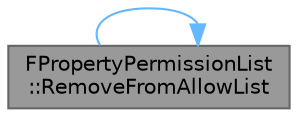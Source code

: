 digraph "FPropertyPermissionList::RemoveFromAllowList"
{
 // INTERACTIVE_SVG=YES
 // LATEX_PDF_SIZE
  bgcolor="transparent";
  edge [fontname=Helvetica,fontsize=10,labelfontname=Helvetica,labelfontsize=10];
  node [fontname=Helvetica,fontsize=10,shape=box,height=0.2,width=0.4];
  rankdir="LR";
  Node1 [id="Node000001",label="FPropertyPermissionList\l::RemoveFromAllowList",height=0.2,width=0.4,color="gray40", fillcolor="grey60", style="filled", fontcolor="black",tooltip="Remove a specific property from a UStruct's AllowList."];
  Node1 -> Node1 [id="edge1_Node000001_Node000001",color="steelblue1",style="solid",tooltip=" "];
}
